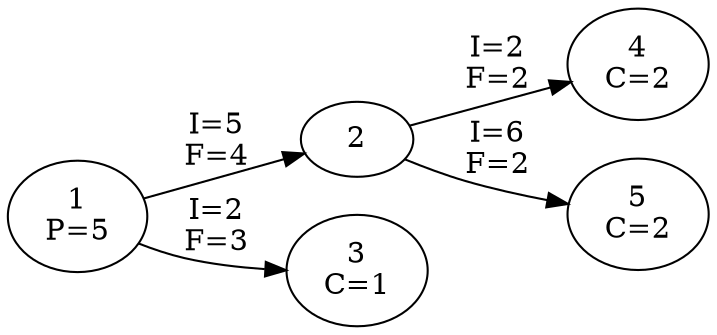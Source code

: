 digraph G {
    graph [
        rankdir = LR,
    ];

    1 -> 2 [label="I=5\nF=4"];
    1 -> 3 [label="I=2\nF=3"];
    2 -> 4 [label="I=2\nF=2"];
    2 -> 5 [label="I=6\nF=2"];

    1 [label="1\nP=5"];
    3 [label="3\nC=1"];
    4 [label="4\nC=2"];
    5 [label="5\nC=2"];
}
